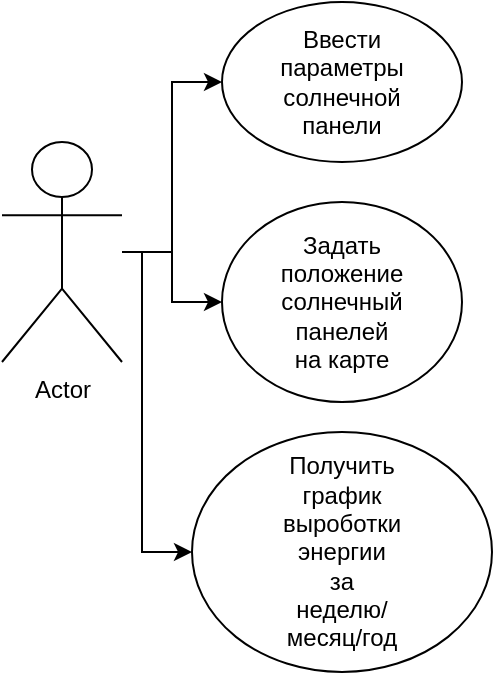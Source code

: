<mxfile version="24.7.8">
  <diagram name="Страница — 1" id="zCzaa2rRlrUxqRf3jUUv">
    <mxGraphModel dx="1098" dy="988" grid="1" gridSize="10" guides="1" tooltips="1" connect="1" arrows="1" fold="1" page="1" pageScale="1" pageWidth="827" pageHeight="1169" math="0" shadow="0">
      <root>
        <mxCell id="0" />
        <mxCell id="1" parent="0" />
        <mxCell id="hewiEJlQBubz65rrYfK1-4" style="edgeStyle=orthogonalEdgeStyle;rounded=0;orthogonalLoop=1;jettySize=auto;html=1;entryX=0;entryY=0.5;entryDx=0;entryDy=0;" edge="1" parent="1" source="hewiEJlQBubz65rrYfK1-1" target="hewiEJlQBubz65rrYfK1-3">
          <mxGeometry relative="1" as="geometry" />
        </mxCell>
        <mxCell id="hewiEJlQBubz65rrYfK1-8" style="edgeStyle=orthogonalEdgeStyle;rounded=0;orthogonalLoop=1;jettySize=auto;html=1;entryX=0;entryY=0.5;entryDx=0;entryDy=0;" edge="1" parent="1" source="hewiEJlQBubz65rrYfK1-1" target="hewiEJlQBubz65rrYfK1-6">
          <mxGeometry relative="1" as="geometry" />
        </mxCell>
        <mxCell id="hewiEJlQBubz65rrYfK1-11" style="edgeStyle=orthogonalEdgeStyle;rounded=0;orthogonalLoop=1;jettySize=auto;html=1;entryX=0;entryY=0.5;entryDx=0;entryDy=0;" edge="1" parent="1" source="hewiEJlQBubz65rrYfK1-1" target="hewiEJlQBubz65rrYfK1-9">
          <mxGeometry relative="1" as="geometry">
            <Array as="points">
              <mxPoint x="220" y="305" />
              <mxPoint x="220" y="455" />
            </Array>
          </mxGeometry>
        </mxCell>
        <mxCell id="hewiEJlQBubz65rrYfK1-1" value="Actor" style="shape=umlActor;verticalLabelPosition=bottom;verticalAlign=top;html=1;outlineConnect=0;" vertex="1" parent="1">
          <mxGeometry x="150" y="250" width="60" height="110" as="geometry" />
        </mxCell>
        <mxCell id="hewiEJlQBubz65rrYfK1-3" value="" style="ellipse;whiteSpace=wrap;html=1;" vertex="1" parent="1">
          <mxGeometry x="260" y="180" width="120" height="80" as="geometry" />
        </mxCell>
        <mxCell id="hewiEJlQBubz65rrYfK1-5" value="Ввести параметры солнечной панели" style="text;html=1;align=center;verticalAlign=middle;whiteSpace=wrap;rounded=0;" vertex="1" parent="1">
          <mxGeometry x="290" y="205" width="60" height="30" as="geometry" />
        </mxCell>
        <mxCell id="hewiEJlQBubz65rrYfK1-6" value="" style="ellipse;whiteSpace=wrap;html=1;" vertex="1" parent="1">
          <mxGeometry x="260" y="280" width="120" height="100" as="geometry" />
        </mxCell>
        <mxCell id="hewiEJlQBubz65rrYfK1-7" value="Задать положение солнечный панелей на карте" style="text;html=1;align=center;verticalAlign=middle;whiteSpace=wrap;rounded=0;" vertex="1" parent="1">
          <mxGeometry x="290" y="315" width="60" height="30" as="geometry" />
        </mxCell>
        <mxCell id="hewiEJlQBubz65rrYfK1-9" value="" style="ellipse;whiteSpace=wrap;html=1;" vertex="1" parent="1">
          <mxGeometry x="245" y="395" width="150" height="120" as="geometry" />
        </mxCell>
        <mxCell id="hewiEJlQBubz65rrYfK1-10" value="Получить график выроботки энергии за неделю/месяц/год" style="text;html=1;align=center;verticalAlign=middle;whiteSpace=wrap;rounded=0;" vertex="1" parent="1">
          <mxGeometry x="290" y="440" width="60" height="30" as="geometry" />
        </mxCell>
      </root>
    </mxGraphModel>
  </diagram>
</mxfile>
